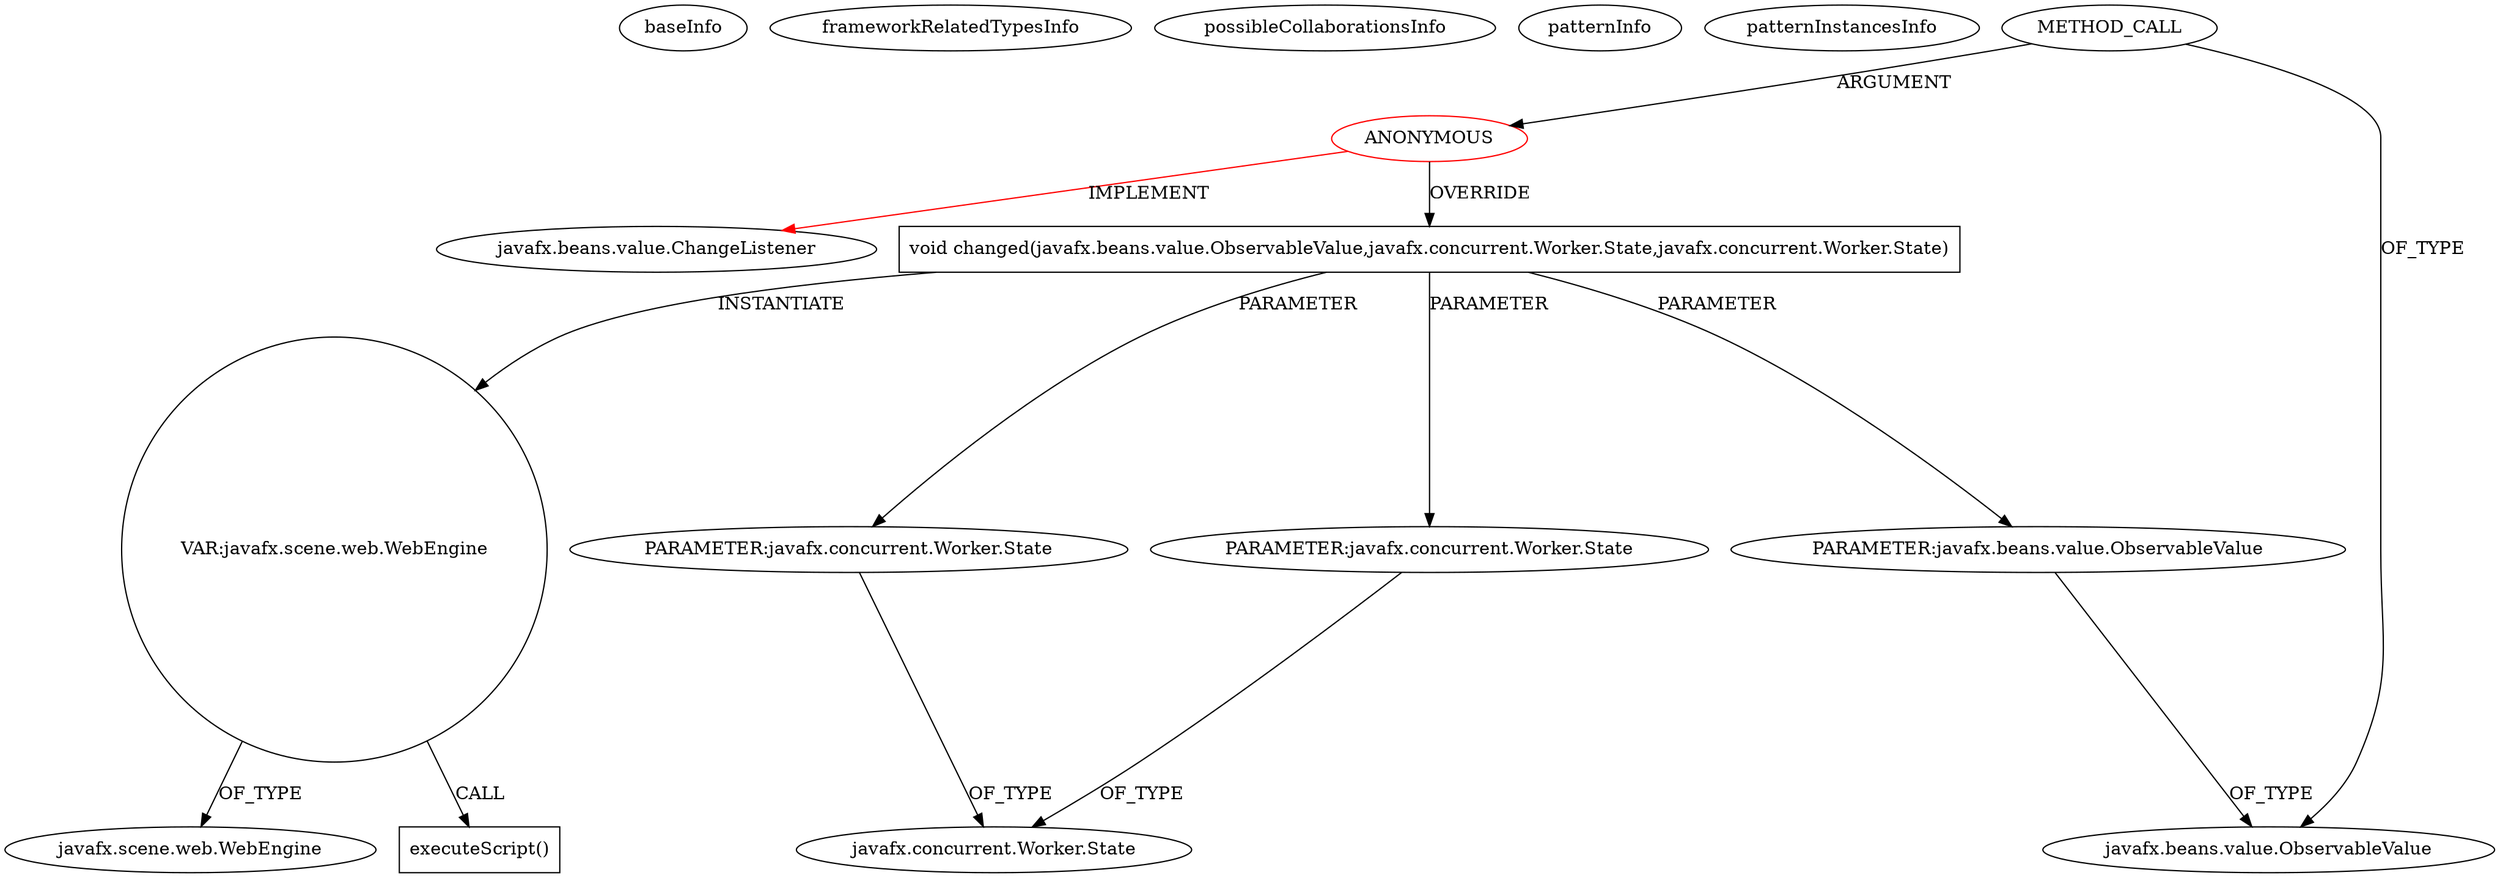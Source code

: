 digraph {
baseInfo[graphId=2110,category="pattern",isAnonymous=true,possibleRelation=false]
frameworkRelatedTypesInfo[0="javafx.beans.value.ChangeListener"]
possibleCollaborationsInfo[]
patternInfo[frequency=2.0,patternRootClient=0]
patternInstancesInfo[0="stepanovdg-VisualJadeMotionModel~/stepanovdg-VisualJadeMotionModel/VisualJadeMotionModel-master/src/by/bsu/kurs/stepanov/visualisation/GoogleMap.java~void initCommunication()~4275",1="stepanovdg-VisualJadeMotionModel~/stepanovdg-VisualJadeMotionModel/VisualJadeMotionModel-master/src/by/bsu/kurs/stepanov/visualisation/control/Controller.java~void initCommunication()~4292"]
9[label="PARAMETER:javafx.concurrent.Worker.State",vertexType="PARAMETER_DECLARATION",isFrameworkType=false]
4[label="void changed(javafx.beans.value.ObservableValue,javafx.concurrent.Worker.State,javafx.concurrent.Worker.State)",vertexType="OVERRIDING_METHOD_DECLARATION",isFrameworkType=false,shape=box]
11[label="VAR:javafx.scene.web.WebEngine",vertexType="VARIABLE_EXPRESION",isFrameworkType=false,shape=circle]
12[label="executeScript()",vertexType="INSIDE_CALL",isFrameworkType=false,shape=box]
0[label="ANONYMOUS",vertexType="ROOT_ANONYMOUS_DECLARATION",isFrameworkType=false,color=red]
1[label="javafx.beans.value.ChangeListener",vertexType="FRAMEWORK_INTERFACE_TYPE",isFrameworkType=false]
2[label="METHOD_CALL",vertexType="OUTSIDE_CALL",isFrameworkType=false]
8[label="javafx.concurrent.Worker.State",vertexType="FRAMEWORK_CLASS_TYPE",isFrameworkType=false]
5[label="PARAMETER:javafx.beans.value.ObservableValue",vertexType="PARAMETER_DECLARATION",isFrameworkType=false]
7[label="PARAMETER:javafx.concurrent.Worker.State",vertexType="PARAMETER_DECLARATION",isFrameworkType=false]
13[label="javafx.scene.web.WebEngine",vertexType="FRAMEWORK_CLASS_TYPE",isFrameworkType=false]
3[label="javafx.beans.value.ObservableValue",vertexType="FRAMEWORK_INTERFACE_TYPE",isFrameworkType=false]
4->9[label="PARAMETER"]
2->0[label="ARGUMENT"]
11->12[label="CALL"]
0->1[label="IMPLEMENT",color=red]
4->7[label="PARAMETER"]
4->5[label="PARAMETER"]
7->8[label="OF_TYPE"]
4->11[label="INSTANTIATE"]
11->13[label="OF_TYPE"]
9->8[label="OF_TYPE"]
0->4[label="OVERRIDE"]
2->3[label="OF_TYPE"]
5->3[label="OF_TYPE"]
}
